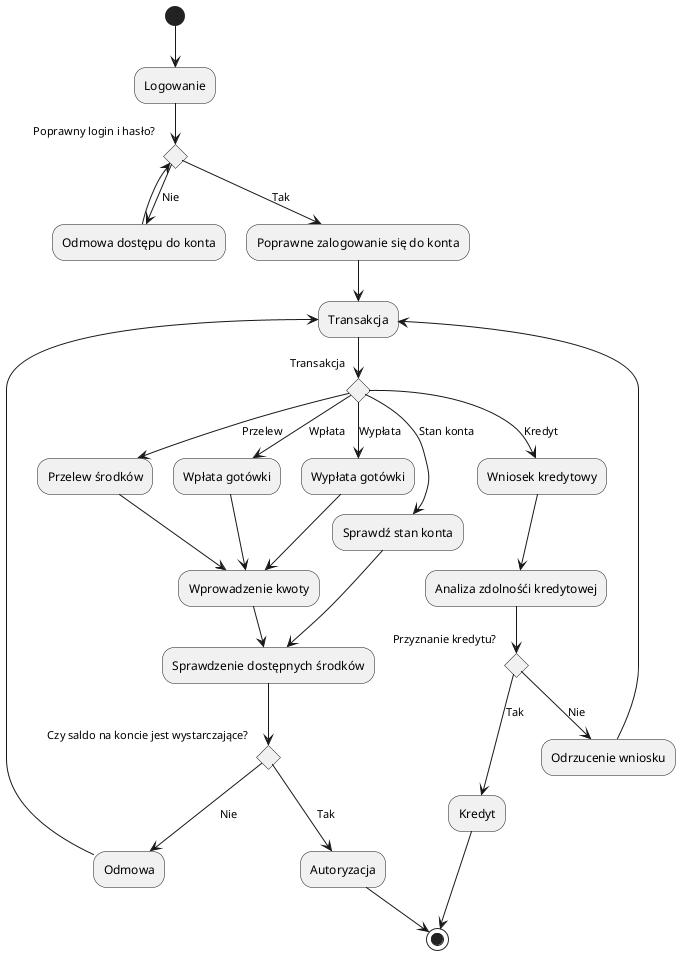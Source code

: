 @startuml

(*) --> "Logowanie"
if "Poprawny login i hasło?" as if1 then
    --> [Nie] "Odmowa dostępu do konta"
    --> if1
else
    --> [Tak] "Poprawne zalogowanie się do konta"
    --> "Transakcja"

endif
if "Transakcja" then
    --> [Wypłata] "Wypłata gotówki"
    --> "Wprowadzenie kwoty"
else
    --> [Wpłata] "Wpłata gotówki"
    --> "Wprowadzenie kwoty"
else
    --> [Przelew] "Przelew środków"
    --> "Wprowadzenie kwoty"
else
    --> [Stan konta] "Sprawdź stan konta"
    -->  "Sprawdzenie dostępnych środków"
else
    --> [Kredyt] "Wniosek kredytowy"
    --> "Analiza zdolnośći kredytowej"
endif
if "Przyznanie kredytu?" as if3 then
    --> [Tak] "Kredyt"
    --> (*)
else
    --> [Nie] "Odrzucenie wniosku"
    --> "Transakcja"
endif
"Wprowadzenie kwoty" --> "Sprawdzenie dostępnych środków"
if "Czy saldo na koncie jest wystarczające?" as if4 then
    --> [Nie] "Odmowa"
    --> "Transakcja"
else
    --> [Tak] "Autoryzacja"
    --> (*)

endif
@enduml